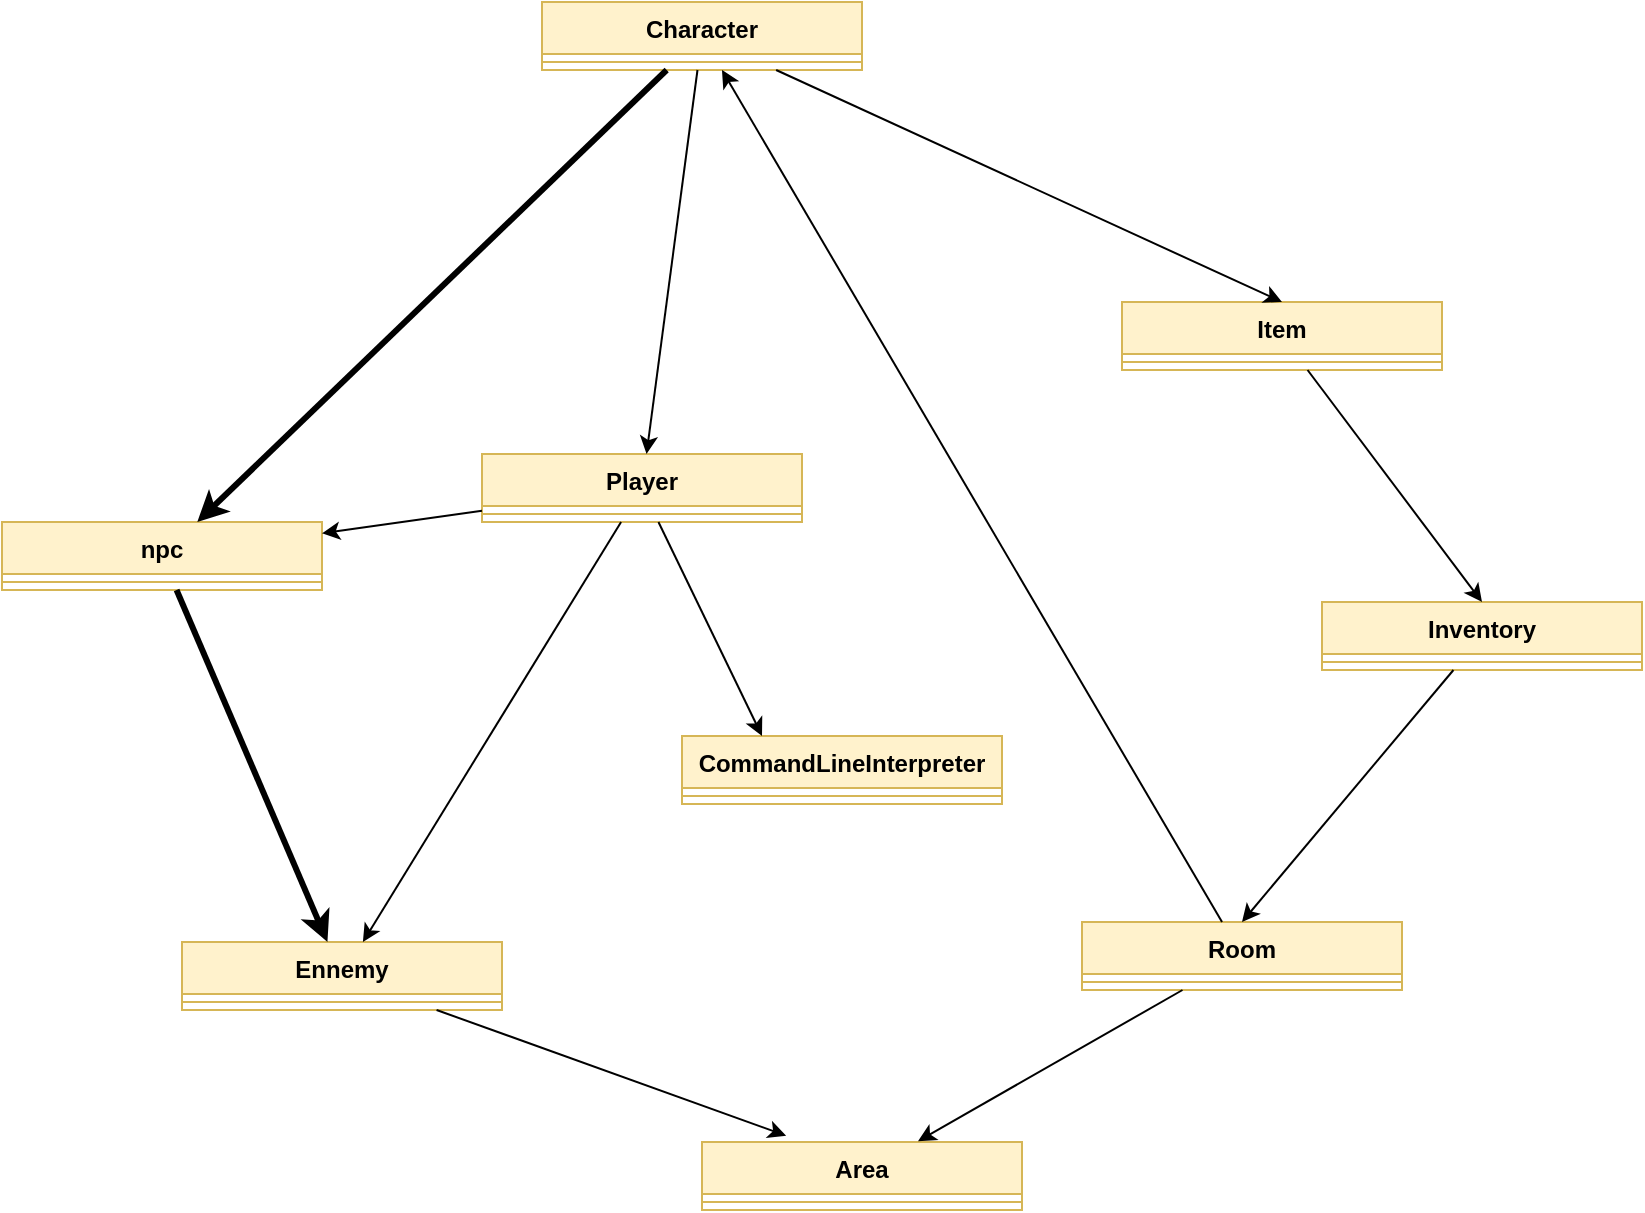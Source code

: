 <mxfile version="24.0.7" type="device">
  <diagram name="Page-1" id="RLYVH-2m8iG-MWdF76VG">
    <mxGraphModel dx="1887" dy="839" grid="1" gridSize="10" guides="1" tooltips="1" connect="1" arrows="1" fold="1" page="1" pageScale="1" pageWidth="827" pageHeight="1169" math="0" shadow="0">
      <root>
        <mxCell id="0" />
        <mxCell id="1" parent="0" />
        <mxCell id="YN-BlFZfho7yeFz9xXSD-1" value="Player" style="swimlane;fontStyle=1;align=center;verticalAlign=top;childLayout=stackLayout;horizontal=1;startSize=26;horizontalStack=0;resizeParent=1;resizeParentMax=0;resizeLast=0;collapsible=1;marginBottom=0;whiteSpace=wrap;html=1;fillColor=#fff2cc;strokeColor=#d6b656;" vertex="1" parent="1">
          <mxGeometry x="270" y="276" width="160" height="34" as="geometry" />
        </mxCell>
        <mxCell id="YN-BlFZfho7yeFz9xXSD-3" value="" style="line;strokeWidth=1;fillColor=none;align=left;verticalAlign=middle;spacingTop=-1;spacingLeft=3;spacingRight=3;rotatable=0;labelPosition=right;points=[];portConstraint=eastwest;strokeColor=inherit;" vertex="1" parent="YN-BlFZfho7yeFz9xXSD-1">
          <mxGeometry y="26" width="160" height="8" as="geometry" />
        </mxCell>
        <mxCell id="YN-BlFZfho7yeFz9xXSD-5" value="Character" style="swimlane;fontStyle=1;align=center;verticalAlign=top;childLayout=stackLayout;horizontal=1;startSize=26;horizontalStack=0;resizeParent=1;resizeParentMax=0;resizeLast=0;collapsible=1;marginBottom=0;whiteSpace=wrap;html=1;fillColor=#fff2cc;strokeColor=#d6b656;" vertex="1" parent="1">
          <mxGeometry x="300" y="50" width="160" height="34" as="geometry" />
        </mxCell>
        <mxCell id="YN-BlFZfho7yeFz9xXSD-7" value="" style="line;strokeWidth=1;fillColor=none;align=left;verticalAlign=middle;spacingTop=-1;spacingLeft=3;spacingRight=3;rotatable=0;labelPosition=right;points=[];portConstraint=eastwest;strokeColor=inherit;" vertex="1" parent="YN-BlFZfho7yeFz9xXSD-5">
          <mxGeometry y="26" width="160" height="8" as="geometry" />
        </mxCell>
        <mxCell id="YN-BlFZfho7yeFz9xXSD-9" value="" style="endArrow=classic;html=1;rounded=0;" edge="1" parent="1" source="YN-BlFZfho7yeFz9xXSD-5" target="YN-BlFZfho7yeFz9xXSD-1">
          <mxGeometry width="50" height="50" relative="1" as="geometry">
            <mxPoint x="330" y="129" as="sourcePoint" />
            <mxPoint x="370" y="350" as="targetPoint" />
          </mxGeometry>
        </mxCell>
        <mxCell id="YN-BlFZfho7yeFz9xXSD-10" value="npc" style="swimlane;fontStyle=1;align=center;verticalAlign=top;childLayout=stackLayout;horizontal=1;startSize=26;horizontalStack=0;resizeParent=1;resizeParentMax=0;resizeLast=0;collapsible=1;marginBottom=0;whiteSpace=wrap;html=1;fillColor=#fff2cc;strokeColor=#d6b656;" vertex="1" parent="1">
          <mxGeometry x="30" y="310" width="160" height="34" as="geometry" />
        </mxCell>
        <mxCell id="YN-BlFZfho7yeFz9xXSD-12" value="" style="line;strokeWidth=1;fillColor=none;align=left;verticalAlign=middle;spacingTop=-1;spacingLeft=3;spacingRight=3;rotatable=0;labelPosition=right;points=[];portConstraint=eastwest;strokeColor=inherit;" vertex="1" parent="YN-BlFZfho7yeFz9xXSD-10">
          <mxGeometry y="26" width="160" height="8" as="geometry" />
        </mxCell>
        <mxCell id="YN-BlFZfho7yeFz9xXSD-14" value="" style="endArrow=classic;html=1;rounded=0;endFill=1;" edge="1" parent="1" source="YN-BlFZfho7yeFz9xXSD-1" target="YN-BlFZfho7yeFz9xXSD-10">
          <mxGeometry width="50" height="50" relative="1" as="geometry">
            <mxPoint x="183.04" y="182.99" as="sourcePoint" />
            <mxPoint x="370" y="350" as="targetPoint" />
          </mxGeometry>
        </mxCell>
        <mxCell id="YN-BlFZfho7yeFz9xXSD-15" value="" style="endArrow=classic;html=1;rounded=0;endFill=1;strokeWidth=3;" edge="1" parent="1" source="YN-BlFZfho7yeFz9xXSD-5" target="YN-BlFZfho7yeFz9xXSD-10">
          <mxGeometry width="50" height="50" relative="1" as="geometry">
            <mxPoint x="414" y="182.002" as="sourcePoint" />
            <mxPoint x="370" y="350" as="targetPoint" />
          </mxGeometry>
        </mxCell>
        <mxCell id="YN-BlFZfho7yeFz9xXSD-16" value="Item" style="swimlane;fontStyle=1;align=center;verticalAlign=top;childLayout=stackLayout;horizontal=1;startSize=26;horizontalStack=0;resizeParent=1;resizeParentMax=0;resizeLast=0;collapsible=1;marginBottom=0;whiteSpace=wrap;html=1;fillColor=#fff2cc;strokeColor=#d6b656;" vertex="1" parent="1">
          <mxGeometry x="590" y="200" width="160" height="34" as="geometry" />
        </mxCell>
        <mxCell id="YN-BlFZfho7yeFz9xXSD-18" value="" style="line;strokeWidth=1;fillColor=none;align=left;verticalAlign=middle;spacingTop=-1;spacingLeft=3;spacingRight=3;rotatable=0;labelPosition=right;points=[];portConstraint=eastwest;strokeColor=inherit;" vertex="1" parent="YN-BlFZfho7yeFz9xXSD-16">
          <mxGeometry y="26" width="160" height="8" as="geometry" />
        </mxCell>
        <mxCell id="YN-BlFZfho7yeFz9xXSD-20" value="" style="endArrow=classic;html=1;rounded=0;entryX=0.5;entryY=0;entryDx=0;entryDy=0;endFill=1;" edge="1" parent="1" source="YN-BlFZfho7yeFz9xXSD-5" target="YN-BlFZfho7yeFz9xXSD-16">
          <mxGeometry width="50" height="50" relative="1" as="geometry">
            <mxPoint x="425.04" y="184.992" as="sourcePoint" />
            <mxPoint x="345" y="298" as="targetPoint" />
          </mxGeometry>
        </mxCell>
        <mxCell id="YN-BlFZfho7yeFz9xXSD-21" value="Ennemy" style="swimlane;fontStyle=1;align=center;verticalAlign=top;childLayout=stackLayout;horizontal=1;startSize=26;horizontalStack=0;resizeParent=1;resizeParentMax=0;resizeLast=0;collapsible=1;marginBottom=0;whiteSpace=wrap;html=1;fillColor=#fff2cc;strokeColor=#d6b656;" vertex="1" parent="1">
          <mxGeometry x="120" y="520" width="160" height="34" as="geometry" />
        </mxCell>
        <mxCell id="YN-BlFZfho7yeFz9xXSD-23" value="" style="line;strokeWidth=1;fillColor=none;align=left;verticalAlign=middle;spacingTop=-1;spacingLeft=3;spacingRight=3;rotatable=0;labelPosition=right;points=[];portConstraint=eastwest;strokeColor=inherit;" vertex="1" parent="YN-BlFZfho7yeFz9xXSD-21">
          <mxGeometry y="26" width="160" height="8" as="geometry" />
        </mxCell>
        <mxCell id="YN-BlFZfho7yeFz9xXSD-25" value="" style="endArrow=classic;html=1;rounded=0;strokeWidth=3;" edge="1" parent="1" source="YN-BlFZfho7yeFz9xXSD-10" target="YN-BlFZfho7yeFz9xXSD-21">
          <mxGeometry width="50" height="50" relative="1" as="geometry">
            <mxPoint x="289.04" y="376.988" as="sourcePoint" />
            <mxPoint x="370" y="350" as="targetPoint" />
          </mxGeometry>
        </mxCell>
        <mxCell id="YN-BlFZfho7yeFz9xXSD-26" value="" style="endArrow=none;html=1;rounded=0;endFill=0;startArrow=classic;startFill=1;" edge="1" parent="1" source="YN-BlFZfho7yeFz9xXSD-21" target="YN-BlFZfho7yeFz9xXSD-1">
          <mxGeometry width="50" height="50" relative="1" as="geometry">
            <mxPoint x="320" y="400" as="sourcePoint" />
            <mxPoint x="160.96" y="180" as="targetPoint" />
          </mxGeometry>
        </mxCell>
        <mxCell id="YN-BlFZfho7yeFz9xXSD-27" value="Area" style="swimlane;fontStyle=1;align=center;verticalAlign=top;childLayout=stackLayout;horizontal=1;startSize=26;horizontalStack=0;resizeParent=1;resizeParentMax=0;resizeLast=0;collapsible=1;marginBottom=0;whiteSpace=wrap;html=1;fillColor=#fff2cc;strokeColor=#d6b656;" vertex="1" parent="1">
          <mxGeometry x="380" y="620" width="160" height="34" as="geometry" />
        </mxCell>
        <mxCell id="YN-BlFZfho7yeFz9xXSD-29" value="" style="line;strokeWidth=1;fillColor=none;align=left;verticalAlign=middle;spacingTop=-1;spacingLeft=3;spacingRight=3;rotatable=0;labelPosition=right;points=[];portConstraint=eastwest;strokeColor=inherit;" vertex="1" parent="YN-BlFZfho7yeFz9xXSD-27">
          <mxGeometry y="26" width="160" height="8" as="geometry" />
        </mxCell>
        <mxCell id="YN-BlFZfho7yeFz9xXSD-31" value="" style="endArrow=classic;html=1;rounded=0;entryX=0.263;entryY=-0.093;entryDx=0;entryDy=0;entryPerimeter=0;endFill=1;" edge="1" parent="1" source="YN-BlFZfho7yeFz9xXSD-21" target="YN-BlFZfho7yeFz9xXSD-27">
          <mxGeometry width="50" height="50" relative="1" as="geometry">
            <mxPoint x="302.96" y="530.992" as="sourcePoint" />
            <mxPoint x="370" y="350" as="targetPoint" />
          </mxGeometry>
        </mxCell>
        <mxCell id="YN-BlFZfho7yeFz9xXSD-32" value="Room" style="swimlane;fontStyle=1;align=center;verticalAlign=top;childLayout=stackLayout;horizontal=1;startSize=26;horizontalStack=0;resizeParent=1;resizeParentMax=0;resizeLast=0;collapsible=1;marginBottom=0;whiteSpace=wrap;html=1;fillColor=#fff2cc;strokeColor=#d6b656;" vertex="1" parent="1">
          <mxGeometry x="570" y="510" width="160" height="34" as="geometry" />
        </mxCell>
        <mxCell id="YN-BlFZfho7yeFz9xXSD-34" value="" style="line;strokeWidth=1;fillColor=none;align=left;verticalAlign=middle;spacingTop=-1;spacingLeft=3;spacingRight=3;rotatable=0;labelPosition=right;points=[];portConstraint=eastwest;strokeColor=inherit;" vertex="1" parent="YN-BlFZfho7yeFz9xXSD-32">
          <mxGeometry y="26" width="160" height="8" as="geometry" />
        </mxCell>
        <mxCell id="YN-BlFZfho7yeFz9xXSD-36" value="" style="endArrow=none;html=1;rounded=0;exitX=0.675;exitY=-0.012;exitDx=0;exitDy=0;exitPerimeter=0;endFill=0;startArrow=classic;startFill=1;" edge="1" parent="1" source="YN-BlFZfho7yeFz9xXSD-27" target="YN-BlFZfho7yeFz9xXSD-32">
          <mxGeometry width="50" height="50" relative="1" as="geometry">
            <mxPoint x="320" y="400" as="sourcePoint" />
            <mxPoint x="620" y="500" as="targetPoint" />
          </mxGeometry>
        </mxCell>
        <mxCell id="YN-BlFZfho7yeFz9xXSD-37" value="Inventory" style="swimlane;fontStyle=1;align=center;verticalAlign=top;childLayout=stackLayout;horizontal=1;startSize=26;horizontalStack=0;resizeParent=1;resizeParentMax=0;resizeLast=0;collapsible=1;marginBottom=0;whiteSpace=wrap;html=1;fillColor=#fff2cc;strokeColor=#d6b656;" vertex="1" parent="1">
          <mxGeometry x="690" y="350" width="160" height="34" as="geometry" />
        </mxCell>
        <mxCell id="YN-BlFZfho7yeFz9xXSD-39" value="" style="line;strokeWidth=1;fillColor=none;align=left;verticalAlign=middle;spacingTop=-1;spacingLeft=3;spacingRight=3;rotatable=0;labelPosition=right;points=[];portConstraint=eastwest;strokeColor=inherit;" vertex="1" parent="YN-BlFZfho7yeFz9xXSD-37">
          <mxGeometry y="26" width="160" height="8" as="geometry" />
        </mxCell>
        <mxCell id="YN-BlFZfho7yeFz9xXSD-41" value="" style="endArrow=none;html=1;rounded=0;exitX=0.5;exitY=0;exitDx=0;exitDy=0;endFill=0;startArrow=classic;startFill=1;" edge="1" parent="1" source="YN-BlFZfho7yeFz9xXSD-37" target="YN-BlFZfho7yeFz9xXSD-16">
          <mxGeometry width="50" height="50" relative="1" as="geometry">
            <mxPoint x="630" y="400" as="sourcePoint" />
            <mxPoint x="608.96" y="312.99" as="targetPoint" />
          </mxGeometry>
        </mxCell>
        <mxCell id="YN-BlFZfho7yeFz9xXSD-42" value="" style="endArrow=none;html=1;rounded=0;exitX=0.5;exitY=0;exitDx=0;exitDy=0;endFill=0;startArrow=classic;startFill=1;" edge="1" parent="1" source="YN-BlFZfho7yeFz9xXSD-32" target="YN-BlFZfho7yeFz9xXSD-37">
          <mxGeometry width="50" height="50" relative="1" as="geometry">
            <mxPoint x="630" y="400" as="sourcePoint" />
            <mxPoint x="795.04" y="432.99" as="targetPoint" />
          </mxGeometry>
        </mxCell>
        <mxCell id="YN-BlFZfho7yeFz9xXSD-43" value="" style="endArrow=classic;html=1;rounded=0;endFill=1;" edge="1" parent="1" source="YN-BlFZfho7yeFz9xXSD-32" target="YN-BlFZfho7yeFz9xXSD-5">
          <mxGeometry width="50" height="50" relative="1" as="geometry">
            <mxPoint x="490" y="400" as="sourcePoint" />
            <mxPoint x="420.08" y="177.998" as="targetPoint" />
          </mxGeometry>
        </mxCell>
        <mxCell id="YN-BlFZfho7yeFz9xXSD-44" value="CommandLineInterpreter" style="swimlane;fontStyle=1;align=center;verticalAlign=top;childLayout=stackLayout;horizontal=1;startSize=26;horizontalStack=0;resizeParent=1;resizeParentMax=0;resizeLast=0;collapsible=1;marginBottom=0;whiteSpace=wrap;html=1;fillColor=#fff2cc;strokeColor=#d6b656;" vertex="1" parent="1">
          <mxGeometry x="370" y="417" width="160" height="34" as="geometry" />
        </mxCell>
        <mxCell id="YN-BlFZfho7yeFz9xXSD-46" value="" style="line;strokeWidth=1;fillColor=none;align=left;verticalAlign=middle;spacingTop=-1;spacingLeft=3;spacingRight=3;rotatable=0;labelPosition=right;points=[];portConstraint=eastwest;strokeColor=inherit;" vertex="1" parent="YN-BlFZfho7yeFz9xXSD-44">
          <mxGeometry y="26" width="160" height="8" as="geometry" />
        </mxCell>
        <mxCell id="YN-BlFZfho7yeFz9xXSD-48" value="" style="endArrow=none;html=1;rounded=0;exitX=0.25;exitY=0;exitDx=0;exitDy=0;endFill=0;startArrow=classic;startFill=1;" edge="1" parent="1" source="YN-BlFZfho7yeFz9xXSD-44" target="YN-BlFZfho7yeFz9xXSD-1">
          <mxGeometry width="50" height="50" relative="1" as="geometry">
            <mxPoint x="80" y="250" as="sourcePoint" />
            <mxPoint x="146.08" y="186.994" as="targetPoint" />
          </mxGeometry>
        </mxCell>
      </root>
    </mxGraphModel>
  </diagram>
</mxfile>
